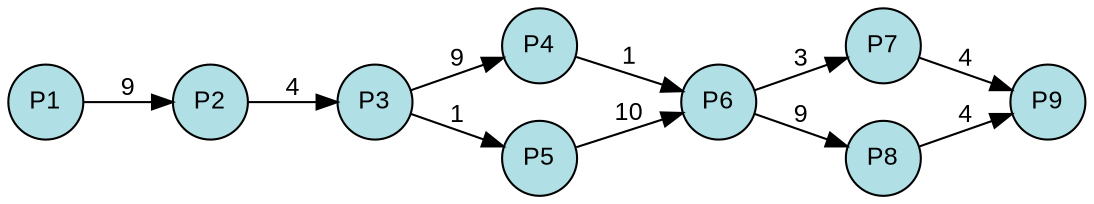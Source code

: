digraph {
  splines=true;
node [margin=0 fontname=arial fontcolor=black fontsize=12 shape=circle width=0.5 fixedsize=true style=filled fillcolor=powderblue]
  1 [label="P1"]
  2 [label="P2"]
  3 [label="P3"]
  4 [label="P4"]
  5 [label="P5"]
  6 [label="P6"]
  7 [label="P7"]
  8 [label="P8"]
  9 [label="P9"]
rankdir=LR
edge [margin=0 fontname=arial fontcolor=black fontsize=12]
	1 -> 2 [label="9"]
	2 -> 3 [label="4"]
	3 -> 4 [label="9"]
	3 -> 5 [label="1"]
	4 -> 6 [label="1"]
	5 -> 6 [label="10"]
	6 -> 7 [label="3"]
	6 -> 8 [label="9"]
	7 -> 9 [label="4"]
	8 -> 9 [label="4"]
	{rank=same  1 }
	{rank=same  2 }
	{rank=same  3 }
	{rank=same  4, 5 }
	{rank=same  6 }
	{rank=same  7, 8 }
	{rank=same  9 }
} 
